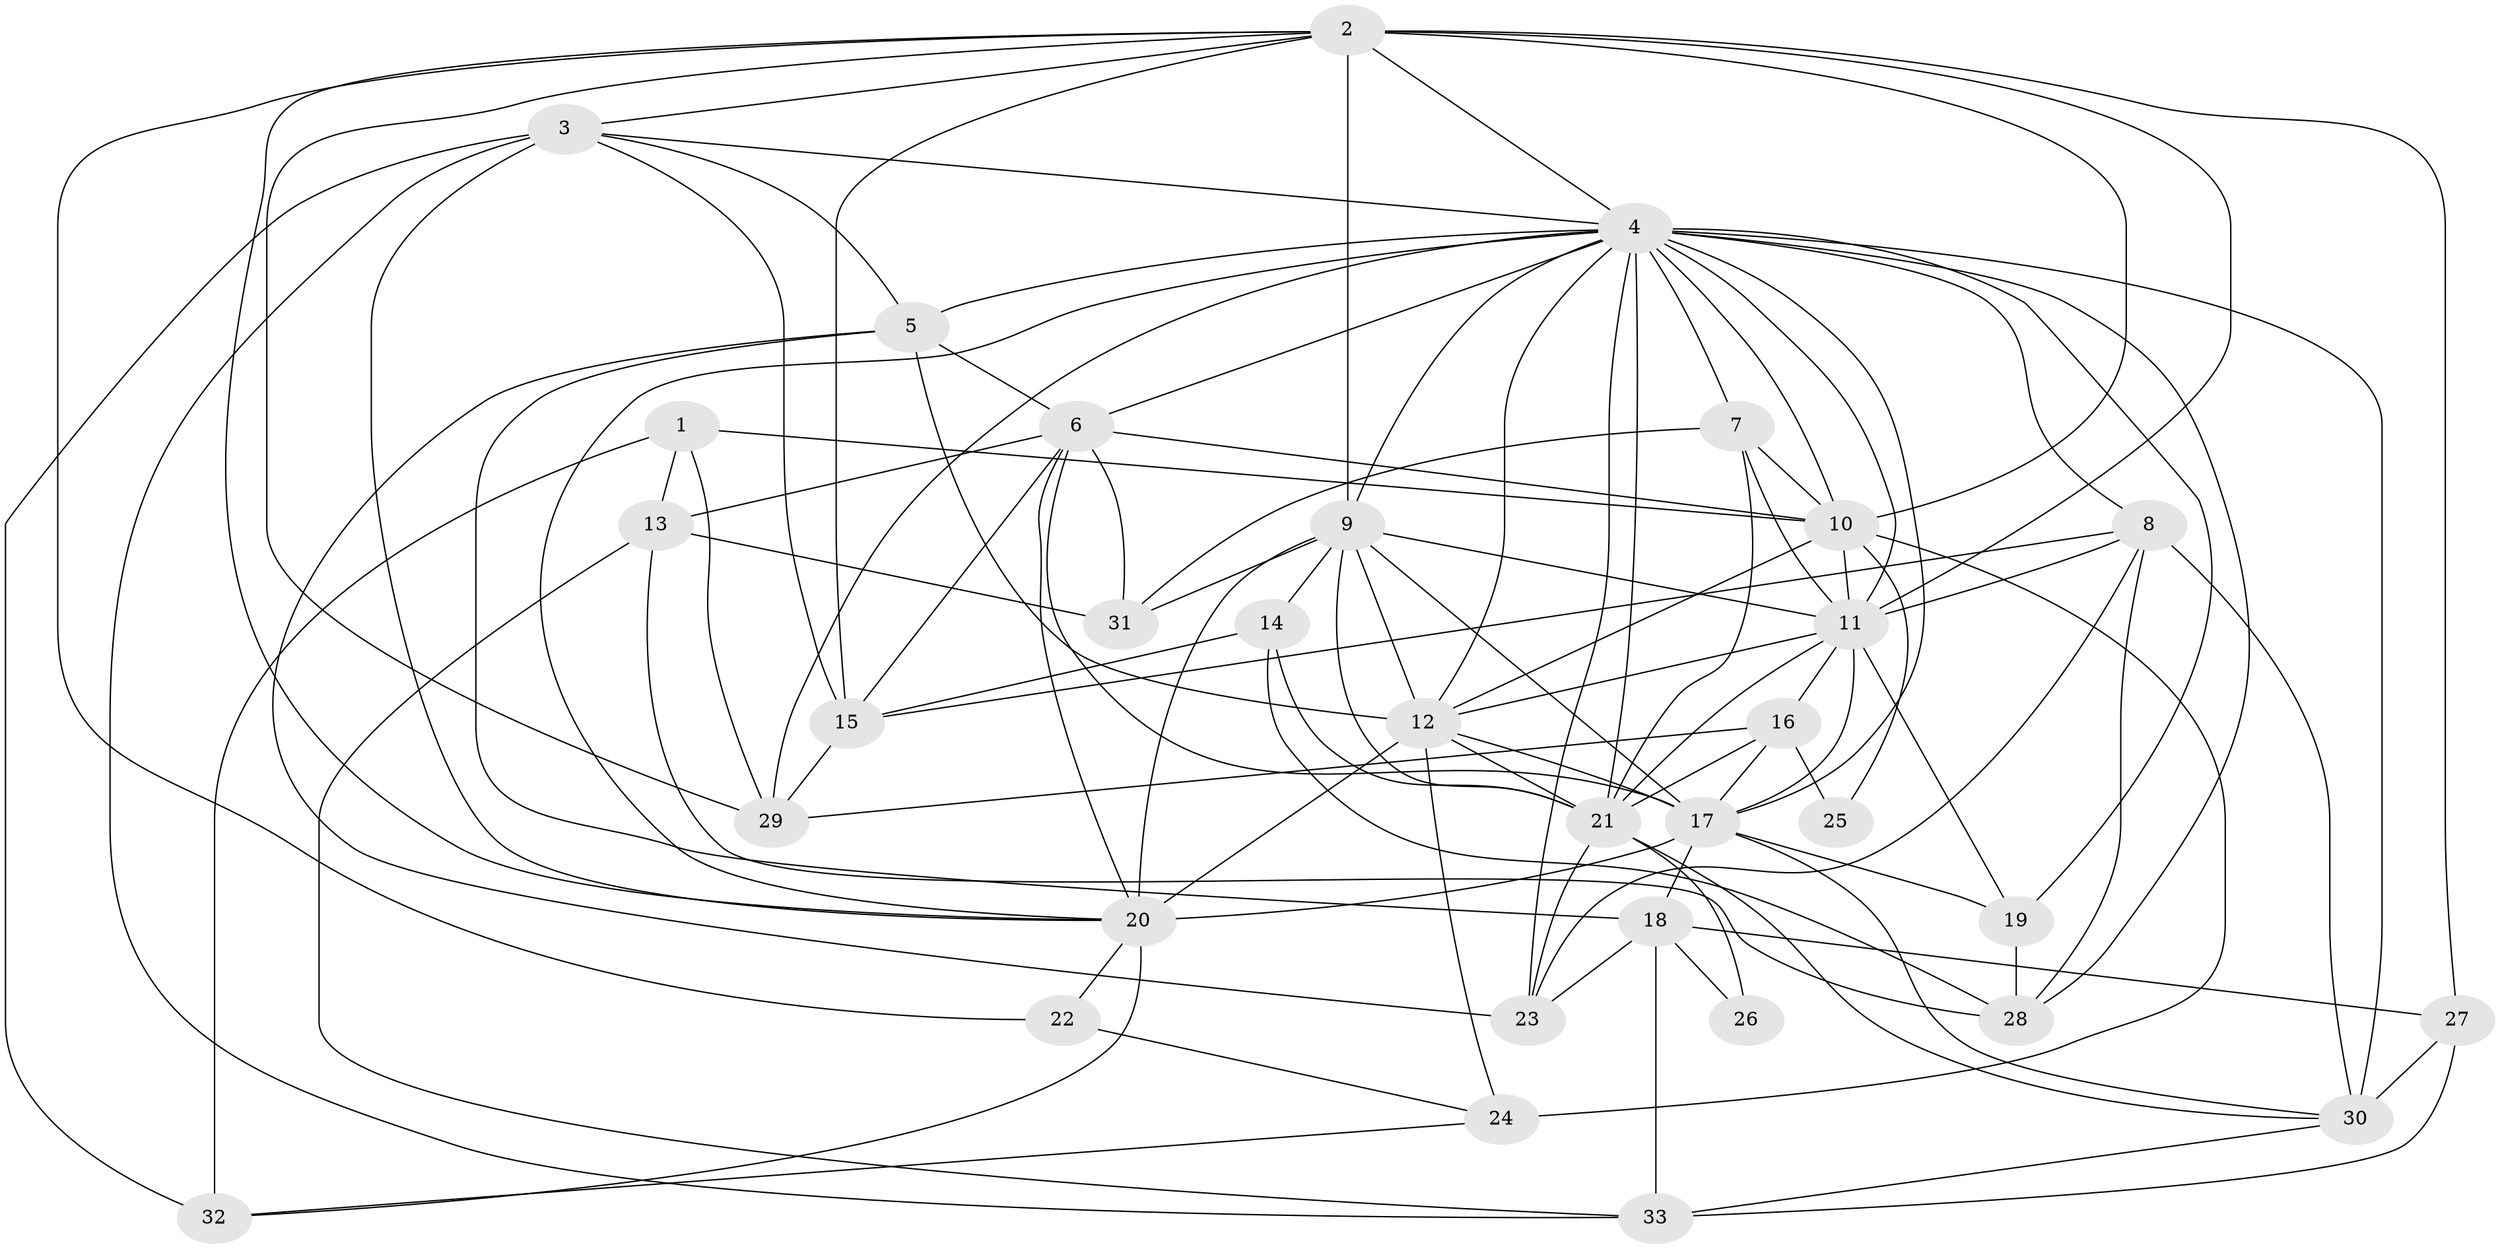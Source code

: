 // original degree distribution, {3: 0.34951456310679613, 4: 0.2621359223300971, 7: 0.06796116504854369, 2: 0.10679611650485436, 6: 0.04854368932038835, 5: 0.13592233009708737, 9: 0.009708737864077669, 8: 0.019417475728155338}
// Generated by graph-tools (version 1.1) at 2025/50/03/04/25 22:50:57]
// undirected, 33 vertices, 105 edges
graph export_dot {
  node [color=gray90,style=filled];
  1;
  2;
  3;
  4;
  5;
  6;
  7;
  8;
  9;
  10;
  11;
  12;
  13;
  14;
  15;
  16;
  17;
  18;
  19;
  20;
  21;
  22;
  23;
  24;
  25;
  26;
  27;
  28;
  29;
  30;
  31;
  32;
  33;
  1 -- 10 [weight=1.0];
  1 -- 13 [weight=1.0];
  1 -- 29 [weight=1.0];
  1 -- 32 [weight=1.0];
  2 -- 3 [weight=1.0];
  2 -- 4 [weight=1.0];
  2 -- 9 [weight=2.0];
  2 -- 10 [weight=2.0];
  2 -- 11 [weight=2.0];
  2 -- 15 [weight=2.0];
  2 -- 20 [weight=1.0];
  2 -- 22 [weight=1.0];
  2 -- 27 [weight=1.0];
  2 -- 29 [weight=1.0];
  3 -- 4 [weight=2.0];
  3 -- 5 [weight=3.0];
  3 -- 15 [weight=1.0];
  3 -- 20 [weight=4.0];
  3 -- 32 [weight=2.0];
  3 -- 33 [weight=1.0];
  4 -- 5 [weight=1.0];
  4 -- 6 [weight=1.0];
  4 -- 7 [weight=1.0];
  4 -- 8 [weight=1.0];
  4 -- 9 [weight=1.0];
  4 -- 10 [weight=1.0];
  4 -- 11 [weight=2.0];
  4 -- 12 [weight=1.0];
  4 -- 17 [weight=1.0];
  4 -- 19 [weight=1.0];
  4 -- 20 [weight=1.0];
  4 -- 21 [weight=1.0];
  4 -- 23 [weight=2.0];
  4 -- 28 [weight=1.0];
  4 -- 29 [weight=1.0];
  4 -- 30 [weight=2.0];
  5 -- 6 [weight=1.0];
  5 -- 12 [weight=1.0];
  5 -- 18 [weight=3.0];
  5 -- 23 [weight=1.0];
  6 -- 10 [weight=1.0];
  6 -- 13 [weight=1.0];
  6 -- 15 [weight=1.0];
  6 -- 17 [weight=1.0];
  6 -- 20 [weight=1.0];
  6 -- 31 [weight=1.0];
  7 -- 10 [weight=1.0];
  7 -- 11 [weight=1.0];
  7 -- 21 [weight=1.0];
  7 -- 31 [weight=1.0];
  8 -- 11 [weight=1.0];
  8 -- 15 [weight=1.0];
  8 -- 23 [weight=1.0];
  8 -- 28 [weight=1.0];
  8 -- 30 [weight=1.0];
  9 -- 11 [weight=1.0];
  9 -- 12 [weight=3.0];
  9 -- 14 [weight=1.0];
  9 -- 17 [weight=1.0];
  9 -- 20 [weight=3.0];
  9 -- 21 [weight=1.0];
  9 -- 31 [weight=1.0];
  10 -- 11 [weight=1.0];
  10 -- 12 [weight=1.0];
  10 -- 24 [weight=3.0];
  10 -- 25 [weight=2.0];
  11 -- 12 [weight=2.0];
  11 -- 16 [weight=1.0];
  11 -- 17 [weight=1.0];
  11 -- 19 [weight=1.0];
  11 -- 21 [weight=1.0];
  12 -- 17 [weight=1.0];
  12 -- 20 [weight=1.0];
  12 -- 21 [weight=1.0];
  12 -- 24 [weight=1.0];
  13 -- 28 [weight=1.0];
  13 -- 31 [weight=2.0];
  13 -- 33 [weight=1.0];
  14 -- 15 [weight=1.0];
  14 -- 21 [weight=2.0];
  14 -- 28 [weight=1.0];
  15 -- 29 [weight=1.0];
  16 -- 17 [weight=1.0];
  16 -- 21 [weight=1.0];
  16 -- 25 [weight=1.0];
  16 -- 29 [weight=1.0];
  17 -- 18 [weight=1.0];
  17 -- 19 [weight=1.0];
  17 -- 20 [weight=5.0];
  17 -- 30 [weight=1.0];
  18 -- 23 [weight=2.0];
  18 -- 26 [weight=1.0];
  18 -- 27 [weight=1.0];
  18 -- 33 [weight=1.0];
  19 -- 28 [weight=1.0];
  20 -- 22 [weight=1.0];
  20 -- 32 [weight=1.0];
  21 -- 23 [weight=1.0];
  21 -- 26 [weight=1.0];
  21 -- 30 [weight=1.0];
  22 -- 24 [weight=1.0];
  24 -- 32 [weight=1.0];
  27 -- 30 [weight=2.0];
  27 -- 33 [weight=1.0];
  30 -- 33 [weight=1.0];
}
